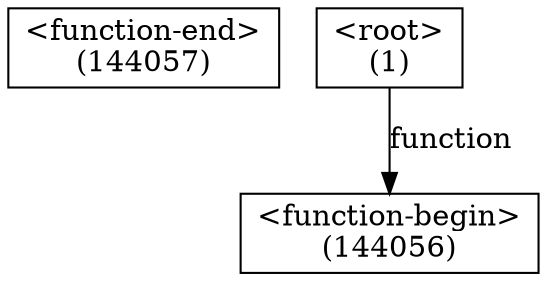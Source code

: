 digraph graphname {
n144057 [shape=box,label="<function-end>
(144057)"];
n144056 [shape=box,label="<function-begin>
(144056)"];
n1 [shape=box,label="<root>
(1)"];
n1 -> n144056[label="function"];
}
